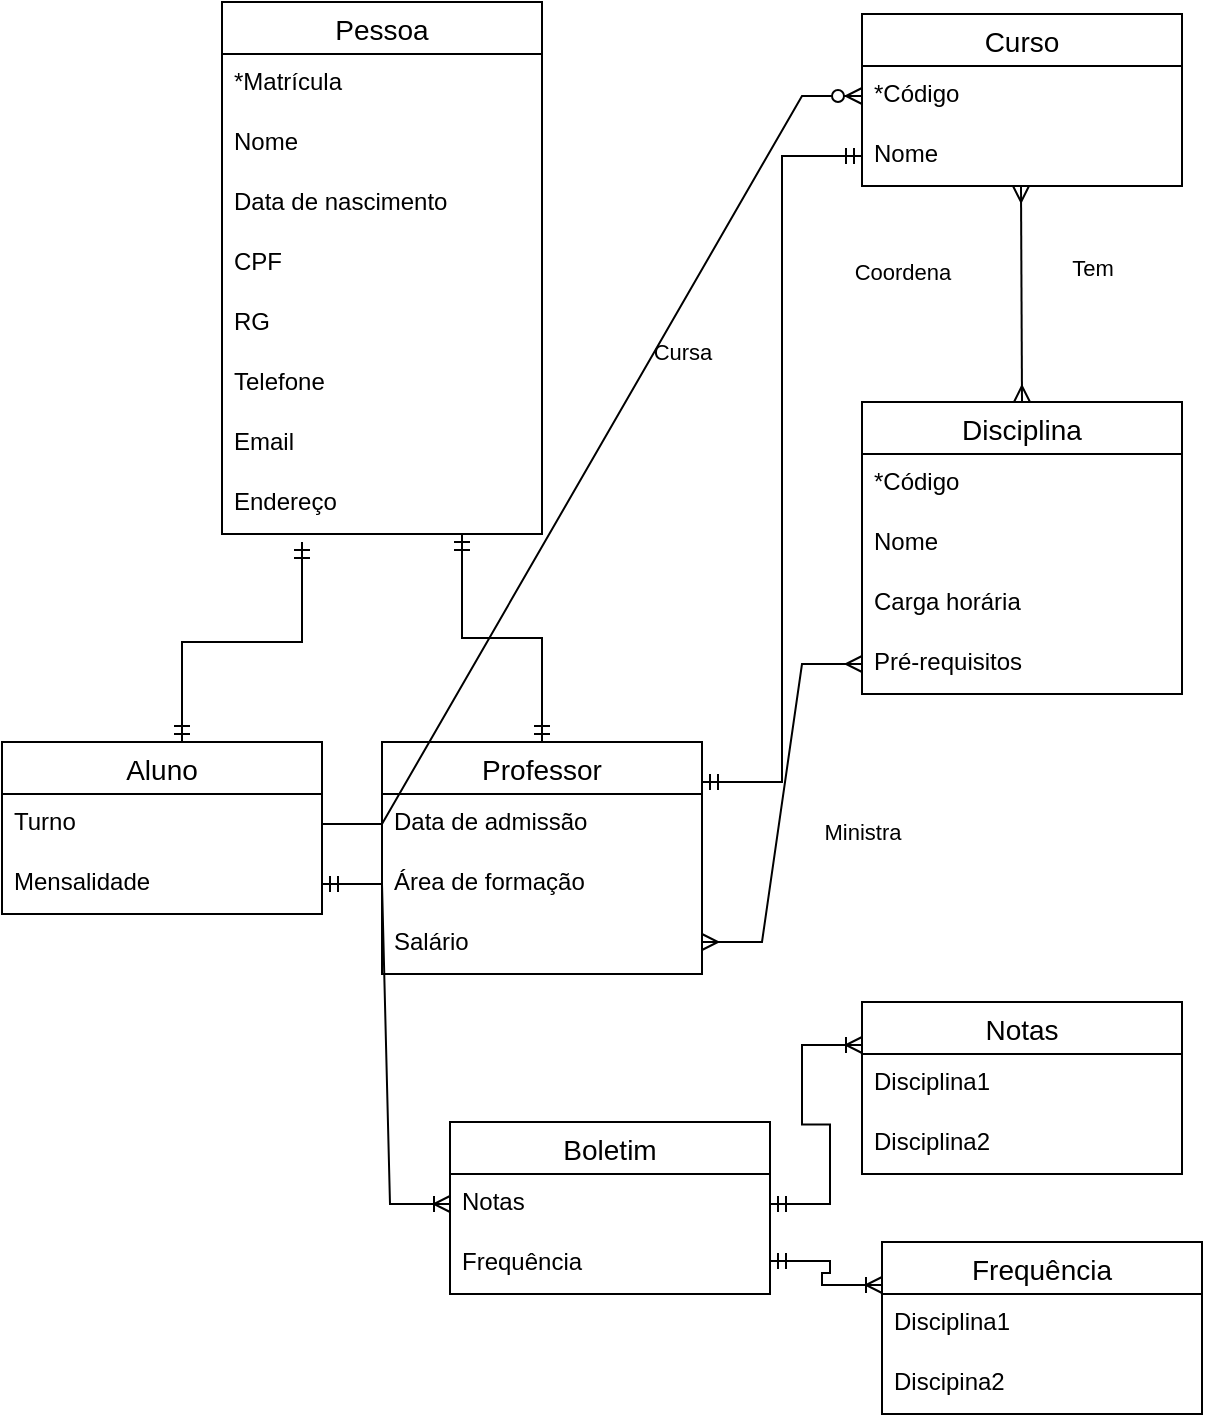 <mxfile version="20.5.3" type="github">
  <diagram id="k-5GSpIOhg20VD_HhHWK" name="Página-1">
    <mxGraphModel dx="708" dy="433" grid="1" gridSize="10" guides="1" tooltips="1" connect="1" arrows="1" fold="1" page="1" pageScale="1" pageWidth="827" pageHeight="1169" math="0" shadow="0">
      <root>
        <mxCell id="0" />
        <mxCell id="1" parent="0" />
        <mxCell id="0wJ1i4YOx7rMI4dwbwaJ-55" value="Pessoa" style="swimlane;fontStyle=0;childLayout=stackLayout;horizontal=1;startSize=26;horizontalStack=0;resizeParent=1;resizeParentMax=0;resizeLast=0;collapsible=1;marginBottom=0;align=center;fontSize=14;" parent="1" vertex="1">
          <mxGeometry x="300" y="360" width="160" height="266" as="geometry" />
        </mxCell>
        <mxCell id="0wJ1i4YOx7rMI4dwbwaJ-56" value="*Matrícula" style="text;strokeColor=none;fillColor=none;spacingLeft=4;spacingRight=4;overflow=hidden;rotatable=0;points=[[0,0.5],[1,0.5]];portConstraint=eastwest;fontSize=12;" parent="0wJ1i4YOx7rMI4dwbwaJ-55" vertex="1">
          <mxGeometry y="26" width="160" height="30" as="geometry" />
        </mxCell>
        <mxCell id="0wJ1i4YOx7rMI4dwbwaJ-64" value="Nome" style="text;strokeColor=none;fillColor=none;spacingLeft=4;spacingRight=4;overflow=hidden;rotatable=0;points=[[0,0.5],[1,0.5]];portConstraint=eastwest;fontSize=12;" parent="0wJ1i4YOx7rMI4dwbwaJ-55" vertex="1">
          <mxGeometry y="56" width="160" height="30" as="geometry" />
        </mxCell>
        <mxCell id="0wJ1i4YOx7rMI4dwbwaJ-65" value="Data de nascimento" style="text;strokeColor=none;fillColor=none;spacingLeft=4;spacingRight=4;overflow=hidden;rotatable=0;points=[[0,0.5],[1,0.5]];portConstraint=eastwest;fontSize=12;" parent="0wJ1i4YOx7rMI4dwbwaJ-55" vertex="1">
          <mxGeometry y="86" width="160" height="30" as="geometry" />
        </mxCell>
        <mxCell id="0wJ1i4YOx7rMI4dwbwaJ-57" value="CPF" style="text;strokeColor=none;fillColor=none;spacingLeft=4;spacingRight=4;overflow=hidden;rotatable=0;points=[[0,0.5],[1,0.5]];portConstraint=eastwest;fontSize=12;" parent="0wJ1i4YOx7rMI4dwbwaJ-55" vertex="1">
          <mxGeometry y="116" width="160" height="30" as="geometry" />
        </mxCell>
        <mxCell id="0wJ1i4YOx7rMI4dwbwaJ-60" value="RG" style="text;strokeColor=none;fillColor=none;spacingLeft=4;spacingRight=4;overflow=hidden;rotatable=0;points=[[0,0.5],[1,0.5]];portConstraint=eastwest;fontSize=12;" parent="0wJ1i4YOx7rMI4dwbwaJ-55" vertex="1">
          <mxGeometry y="146" width="160" height="30" as="geometry" />
        </mxCell>
        <mxCell id="0wJ1i4YOx7rMI4dwbwaJ-58" value="Telefone" style="text;strokeColor=none;fillColor=none;spacingLeft=4;spacingRight=4;overflow=hidden;rotatable=0;points=[[0,0.5],[1,0.5]];portConstraint=eastwest;fontSize=12;" parent="0wJ1i4YOx7rMI4dwbwaJ-55" vertex="1">
          <mxGeometry y="176" width="160" height="30" as="geometry" />
        </mxCell>
        <mxCell id="0wJ1i4YOx7rMI4dwbwaJ-61" value="Email" style="text;strokeColor=none;fillColor=none;spacingLeft=4;spacingRight=4;overflow=hidden;rotatable=0;points=[[0,0.5],[1,0.5]];portConstraint=eastwest;fontSize=12;" parent="0wJ1i4YOx7rMI4dwbwaJ-55" vertex="1">
          <mxGeometry y="206" width="160" height="30" as="geometry" />
        </mxCell>
        <mxCell id="0wJ1i4YOx7rMI4dwbwaJ-66" value="Endereço" style="text;strokeColor=none;fillColor=none;spacingLeft=4;spacingRight=4;overflow=hidden;rotatable=0;points=[[0,0.5],[1,0.5]];portConstraint=eastwest;fontSize=12;" parent="0wJ1i4YOx7rMI4dwbwaJ-55" vertex="1">
          <mxGeometry y="236" width="160" height="30" as="geometry" />
        </mxCell>
        <mxCell id="0wJ1i4YOx7rMI4dwbwaJ-67" value="Aluno" style="swimlane;fontStyle=0;childLayout=stackLayout;horizontal=1;startSize=26;horizontalStack=0;resizeParent=1;resizeParentMax=0;resizeLast=0;collapsible=1;marginBottom=0;align=center;fontSize=14;" parent="1" vertex="1">
          <mxGeometry x="190" y="730" width="160" height="86" as="geometry" />
        </mxCell>
        <mxCell id="0wJ1i4YOx7rMI4dwbwaJ-70" value="Turno" style="text;strokeColor=none;fillColor=none;spacingLeft=4;spacingRight=4;overflow=hidden;rotatable=0;points=[[0,0.5],[1,0.5]];portConstraint=eastwest;fontSize=12;" parent="0wJ1i4YOx7rMI4dwbwaJ-67" vertex="1">
          <mxGeometry y="26" width="160" height="30" as="geometry" />
        </mxCell>
        <mxCell id="0wJ1i4YOx7rMI4dwbwaJ-71" value="Mensalidade" style="text;strokeColor=none;fillColor=none;spacingLeft=4;spacingRight=4;overflow=hidden;rotatable=0;points=[[0,0.5],[1,0.5]];portConstraint=eastwest;fontSize=12;" parent="0wJ1i4YOx7rMI4dwbwaJ-67" vertex="1">
          <mxGeometry y="56" width="160" height="30" as="geometry" />
        </mxCell>
        <mxCell id="0wJ1i4YOx7rMI4dwbwaJ-72" value="Professor" style="swimlane;fontStyle=0;childLayout=stackLayout;horizontal=1;startSize=26;horizontalStack=0;resizeParent=1;resizeParentMax=0;resizeLast=0;collapsible=1;marginBottom=0;align=center;fontSize=14;" parent="1" vertex="1">
          <mxGeometry x="380" y="730" width="160" height="116" as="geometry" />
        </mxCell>
        <mxCell id="0wJ1i4YOx7rMI4dwbwaJ-73" value="Data de admissão" style="text;strokeColor=none;fillColor=none;spacingLeft=4;spacingRight=4;overflow=hidden;rotatable=0;points=[[0,0.5],[1,0.5]];portConstraint=eastwest;fontSize=12;" parent="0wJ1i4YOx7rMI4dwbwaJ-72" vertex="1">
          <mxGeometry y="26" width="160" height="30" as="geometry" />
        </mxCell>
        <mxCell id="0wJ1i4YOx7rMI4dwbwaJ-74" value="Área de formação" style="text;strokeColor=none;fillColor=none;spacingLeft=4;spacingRight=4;overflow=hidden;rotatable=0;points=[[0,0.5],[1,0.5]];portConstraint=eastwest;fontSize=12;" parent="0wJ1i4YOx7rMI4dwbwaJ-72" vertex="1">
          <mxGeometry y="56" width="160" height="30" as="geometry" />
        </mxCell>
        <mxCell id="0wJ1i4YOx7rMI4dwbwaJ-75" value="Salário" style="text;strokeColor=none;fillColor=none;spacingLeft=4;spacingRight=4;overflow=hidden;rotatable=0;points=[[0,0.5],[1,0.5]];portConstraint=eastwest;fontSize=12;" parent="0wJ1i4YOx7rMI4dwbwaJ-72" vertex="1">
          <mxGeometry y="86" width="160" height="30" as="geometry" />
        </mxCell>
        <mxCell id="0wJ1i4YOx7rMI4dwbwaJ-77" value="" style="edgeStyle=elbowEdgeStyle;fontSize=12;html=1;endArrow=ERmandOne;startArrow=ERmandOne;rounded=0;elbow=vertical;" parent="1" edge="1">
          <mxGeometry width="100" height="100" relative="1" as="geometry">
            <mxPoint x="280" y="730" as="sourcePoint" />
            <mxPoint x="340" y="630" as="targetPoint" />
          </mxGeometry>
        </mxCell>
        <mxCell id="0wJ1i4YOx7rMI4dwbwaJ-78" value="&amp;nbsp;" style="edgeLabel;html=1;align=center;verticalAlign=middle;resizable=0;points=[];fontSize=11;" parent="0wJ1i4YOx7rMI4dwbwaJ-77" vertex="1" connectable="0">
          <mxGeometry x="0.423" y="-4" relative="1" as="geometry">
            <mxPoint as="offset" />
          </mxGeometry>
        </mxCell>
        <mxCell id="0wJ1i4YOx7rMI4dwbwaJ-79" value="" style="edgeStyle=elbowEdgeStyle;fontSize=12;html=1;endArrow=ERmandOne;startArrow=ERmandOne;rounded=0;elbow=vertical;" parent="1" edge="1">
          <mxGeometry width="100" height="100" relative="1" as="geometry">
            <mxPoint x="420" y="626" as="sourcePoint" />
            <mxPoint x="460" y="730" as="targetPoint" />
          </mxGeometry>
        </mxCell>
        <mxCell id="0wJ1i4YOx7rMI4dwbwaJ-81" value="Curso" style="swimlane;fontStyle=0;childLayout=stackLayout;horizontal=1;startSize=26;horizontalStack=0;resizeParent=1;resizeParentMax=0;resizeLast=0;collapsible=1;marginBottom=0;align=center;fontSize=14;" parent="1" vertex="1">
          <mxGeometry x="620" y="366" width="160" height="86" as="geometry" />
        </mxCell>
        <mxCell id="0wJ1i4YOx7rMI4dwbwaJ-82" value="*Código" style="text;strokeColor=none;fillColor=none;spacingLeft=4;spacingRight=4;overflow=hidden;rotatable=0;points=[[0,0.5],[1,0.5]];portConstraint=eastwest;fontSize=12;" parent="0wJ1i4YOx7rMI4dwbwaJ-81" vertex="1">
          <mxGeometry y="26" width="160" height="30" as="geometry" />
        </mxCell>
        <mxCell id="0wJ1i4YOx7rMI4dwbwaJ-83" value="Nome" style="text;strokeColor=none;fillColor=none;spacingLeft=4;spacingRight=4;overflow=hidden;rotatable=0;points=[[0,0.5],[1,0.5]];portConstraint=eastwest;fontSize=12;" parent="0wJ1i4YOx7rMI4dwbwaJ-81" vertex="1">
          <mxGeometry y="56" width="160" height="30" as="geometry" />
        </mxCell>
        <mxCell id="0wJ1i4YOx7rMI4dwbwaJ-87" value="Cursa" style="text;html=1;align=center;verticalAlign=middle;resizable=0;points=[];autosize=1;strokeColor=none;fillColor=none;fontSize=11;" parent="1" vertex="1">
          <mxGeometry x="500" y="520" width="60" height="30" as="geometry" />
        </mxCell>
        <mxCell id="0wJ1i4YOx7rMI4dwbwaJ-88" value="Disciplina" style="swimlane;fontStyle=0;childLayout=stackLayout;horizontal=1;startSize=26;horizontalStack=0;resizeParent=1;resizeParentMax=0;resizeLast=0;collapsible=1;marginBottom=0;align=center;fontSize=14;" parent="1" vertex="1">
          <mxGeometry x="620" y="560" width="160" height="146" as="geometry" />
        </mxCell>
        <mxCell id="0wJ1i4YOx7rMI4dwbwaJ-89" value="*Código    " style="text;strokeColor=none;fillColor=none;spacingLeft=4;spacingRight=4;overflow=hidden;rotatable=0;points=[[0,0.5],[1,0.5]];portConstraint=eastwest;fontSize=12;" parent="0wJ1i4YOx7rMI4dwbwaJ-88" vertex="1">
          <mxGeometry y="26" width="160" height="30" as="geometry" />
        </mxCell>
        <mxCell id="0wJ1i4YOx7rMI4dwbwaJ-90" value="Nome" style="text;strokeColor=none;fillColor=none;spacingLeft=4;spacingRight=4;overflow=hidden;rotatable=0;points=[[0,0.5],[1,0.5]];portConstraint=eastwest;fontSize=12;" parent="0wJ1i4YOx7rMI4dwbwaJ-88" vertex="1">
          <mxGeometry y="56" width="160" height="30" as="geometry" />
        </mxCell>
        <mxCell id="0wJ1i4YOx7rMI4dwbwaJ-92" value="Carga horária" style="text;strokeColor=none;fillColor=none;spacingLeft=4;spacingRight=4;overflow=hidden;rotatable=0;points=[[0,0.5],[1,0.5]];portConstraint=eastwest;fontSize=12;" parent="0wJ1i4YOx7rMI4dwbwaJ-88" vertex="1">
          <mxGeometry y="86" width="160" height="30" as="geometry" />
        </mxCell>
        <mxCell id="0wJ1i4YOx7rMI4dwbwaJ-93" value="Pré-requisitos" style="text;strokeColor=none;fillColor=none;spacingLeft=4;spacingRight=4;overflow=hidden;rotatable=0;points=[[0,0.5],[1,0.5]];portConstraint=eastwest;fontSize=12;" parent="0wJ1i4YOx7rMI4dwbwaJ-88" vertex="1">
          <mxGeometry y="116" width="160" height="30" as="geometry" />
        </mxCell>
        <mxCell id="0wJ1i4YOx7rMI4dwbwaJ-96" value="Tem" style="text;html=1;align=center;verticalAlign=middle;resizable=0;points=[];autosize=1;strokeColor=none;fillColor=none;fontSize=11;" parent="1" vertex="1">
          <mxGeometry x="710" y="478" width="50" height="30" as="geometry" />
        </mxCell>
        <mxCell id="0wJ1i4YOx7rMI4dwbwaJ-97" value="" style="fontSize=12;html=1;endArrow=ERmany;startArrow=ERmany;rounded=0;elbow=vertical;exitX=0.5;exitY=0;exitDx=0;exitDy=0;" parent="1" source="0wJ1i4YOx7rMI4dwbwaJ-88" edge="1">
          <mxGeometry width="100" height="100" relative="1" as="geometry">
            <mxPoint x="699.5" y="552" as="sourcePoint" />
            <mxPoint x="699.5" y="452" as="targetPoint" />
          </mxGeometry>
        </mxCell>
        <mxCell id="0wJ1i4YOx7rMI4dwbwaJ-99" value="Ministra" style="text;html=1;align=center;verticalAlign=middle;resizable=0;points=[];autosize=1;strokeColor=none;fillColor=none;fontSize=11;" parent="1" vertex="1">
          <mxGeometry x="585" y="760" width="70" height="30" as="geometry" />
        </mxCell>
        <mxCell id="0wJ1i4YOx7rMI4dwbwaJ-100" value="" style="edgeStyle=entityRelationEdgeStyle;fontSize=12;html=1;endArrow=ERmany;startArrow=ERmany;rounded=0;entryX=0;entryY=0.5;entryDx=0;entryDy=0;" parent="1" target="0wJ1i4YOx7rMI4dwbwaJ-93" edge="1">
          <mxGeometry width="100" height="100" relative="1" as="geometry">
            <mxPoint x="540" y="830" as="sourcePoint" />
            <mxPoint x="640" y="730" as="targetPoint" />
          </mxGeometry>
        </mxCell>
        <mxCell id="0wJ1i4YOx7rMI4dwbwaJ-101" value="" style="edgeStyle=elbowEdgeStyle;fontSize=12;html=1;endArrow=ERmandOne;startArrow=ERmandOne;rounded=0;entryX=0;entryY=0.5;entryDx=0;entryDy=0;" parent="1" target="0wJ1i4YOx7rMI4dwbwaJ-83" edge="1">
          <mxGeometry width="100" height="100" relative="1" as="geometry">
            <mxPoint x="540" y="750" as="sourcePoint" />
            <mxPoint x="610" y="490" as="targetPoint" />
          </mxGeometry>
        </mxCell>
        <mxCell id="0wJ1i4YOx7rMI4dwbwaJ-102" value="Coordena" style="text;html=1;align=center;verticalAlign=middle;resizable=0;points=[];autosize=1;strokeColor=none;fillColor=none;fontSize=11;" parent="1" vertex="1">
          <mxGeometry x="600" y="480" width="80" height="30" as="geometry" />
        </mxCell>
        <mxCell id="ggOBfs-r_M9P6BL9pYzx-1" value="" style="edgeStyle=entityRelationEdgeStyle;fontSize=12;html=1;endArrow=ERzeroToMany;endFill=1;rounded=0;strokeColor=default;exitX=1;exitY=0.5;exitDx=0;exitDy=0;entryX=0;entryY=0.5;entryDx=0;entryDy=0;" edge="1" parent="1" source="0wJ1i4YOx7rMI4dwbwaJ-70" target="0wJ1i4YOx7rMI4dwbwaJ-82">
          <mxGeometry width="100" height="100" relative="1" as="geometry">
            <mxPoint x="170" y="650" as="sourcePoint" />
            <mxPoint x="270" y="550" as="targetPoint" />
          </mxGeometry>
        </mxCell>
        <mxCell id="ggOBfs-r_M9P6BL9pYzx-15" value="Boletim" style="swimlane;fontStyle=0;childLayout=stackLayout;horizontal=1;startSize=26;horizontalStack=0;resizeParent=1;resizeParentMax=0;resizeLast=0;collapsible=1;marginBottom=0;align=center;fontSize=14;fillColor=none;" vertex="1" parent="1">
          <mxGeometry x="414" y="920" width="160" height="86" as="geometry" />
        </mxCell>
        <mxCell id="ggOBfs-r_M9P6BL9pYzx-16" value="Notas" style="text;strokeColor=none;fillColor=none;spacingLeft=4;spacingRight=4;overflow=hidden;rotatable=0;points=[[0,0.5],[1,0.5]];portConstraint=eastwest;fontSize=12;" vertex="1" parent="ggOBfs-r_M9P6BL9pYzx-15">
          <mxGeometry y="26" width="160" height="30" as="geometry" />
        </mxCell>
        <mxCell id="ggOBfs-r_M9P6BL9pYzx-18" value="Frequência" style="text;strokeColor=none;fillColor=none;spacingLeft=4;spacingRight=4;overflow=hidden;rotatable=0;points=[[0,0.5],[1,0.5]];portConstraint=eastwest;fontSize=12;" vertex="1" parent="ggOBfs-r_M9P6BL9pYzx-15">
          <mxGeometry y="56" width="160" height="30" as="geometry" />
        </mxCell>
        <mxCell id="ggOBfs-r_M9P6BL9pYzx-21" value="" style="edgeStyle=entityRelationEdgeStyle;fontSize=12;html=1;endArrow=ERoneToMany;startArrow=ERmandOne;rounded=0;strokeColor=default;entryX=0;entryY=0.5;entryDx=0;entryDy=0;exitX=1;exitY=0.5;exitDx=0;exitDy=0;" edge="1" parent="1" source="0wJ1i4YOx7rMI4dwbwaJ-71" target="ggOBfs-r_M9P6BL9pYzx-16">
          <mxGeometry width="100" height="100" relative="1" as="geometry">
            <mxPoint x="250" y="1000" as="sourcePoint" />
            <mxPoint x="350" y="900" as="targetPoint" />
          </mxGeometry>
        </mxCell>
        <mxCell id="ggOBfs-r_M9P6BL9pYzx-22" value="Frequência" style="swimlane;fontStyle=0;childLayout=stackLayout;horizontal=1;startSize=26;horizontalStack=0;resizeParent=1;resizeParentMax=0;resizeLast=0;collapsible=1;marginBottom=0;align=center;fontSize=14;fillColor=none;" vertex="1" parent="1">
          <mxGeometry x="630" y="980" width="160" height="86" as="geometry" />
        </mxCell>
        <mxCell id="ggOBfs-r_M9P6BL9pYzx-23" value="Disciplina1" style="text;strokeColor=none;fillColor=none;spacingLeft=4;spacingRight=4;overflow=hidden;rotatable=0;points=[[0,0.5],[1,0.5]];portConstraint=eastwest;fontSize=12;" vertex="1" parent="ggOBfs-r_M9P6BL9pYzx-22">
          <mxGeometry y="26" width="160" height="30" as="geometry" />
        </mxCell>
        <mxCell id="ggOBfs-r_M9P6BL9pYzx-24" value="Discipina2" style="text;strokeColor=none;fillColor=none;spacingLeft=4;spacingRight=4;overflow=hidden;rotatable=0;points=[[0,0.5],[1,0.5]];portConstraint=eastwest;fontSize=12;" vertex="1" parent="ggOBfs-r_M9P6BL9pYzx-22">
          <mxGeometry y="56" width="160" height="30" as="geometry" />
        </mxCell>
        <mxCell id="ggOBfs-r_M9P6BL9pYzx-25" value="Notas" style="swimlane;fontStyle=0;childLayout=stackLayout;horizontal=1;startSize=26;horizontalStack=0;resizeParent=1;resizeParentMax=0;resizeLast=0;collapsible=1;marginBottom=0;align=center;fontSize=14;fillColor=none;" vertex="1" parent="1">
          <mxGeometry x="620" y="860" width="160" height="86" as="geometry" />
        </mxCell>
        <mxCell id="ggOBfs-r_M9P6BL9pYzx-26" value="Disciplina1" style="text;strokeColor=none;fillColor=none;spacingLeft=4;spacingRight=4;overflow=hidden;rotatable=0;points=[[0,0.5],[1,0.5]];portConstraint=eastwest;fontSize=12;" vertex="1" parent="ggOBfs-r_M9P6BL9pYzx-25">
          <mxGeometry y="26" width="160" height="30" as="geometry" />
        </mxCell>
        <mxCell id="ggOBfs-r_M9P6BL9pYzx-27" value="Disciplina2" style="text;strokeColor=none;fillColor=none;spacingLeft=4;spacingRight=4;overflow=hidden;rotatable=0;points=[[0,0.5],[1,0.5]];portConstraint=eastwest;fontSize=12;" vertex="1" parent="ggOBfs-r_M9P6BL9pYzx-25">
          <mxGeometry y="56" width="160" height="30" as="geometry" />
        </mxCell>
        <mxCell id="ggOBfs-r_M9P6BL9pYzx-29" value="" style="edgeStyle=entityRelationEdgeStyle;fontSize=12;html=1;endArrow=ERoneToMany;startArrow=ERmandOne;rounded=0;strokeColor=default;entryX=0;entryY=0.25;entryDx=0;entryDy=0;exitX=1;exitY=0.5;exitDx=0;exitDy=0;" edge="1" parent="1" source="ggOBfs-r_M9P6BL9pYzx-16" target="ggOBfs-r_M9P6BL9pYzx-25">
          <mxGeometry width="100" height="100" relative="1" as="geometry">
            <mxPoint x="570" y="970" as="sourcePoint" />
            <mxPoint x="670" y="870" as="targetPoint" />
          </mxGeometry>
        </mxCell>
        <mxCell id="ggOBfs-r_M9P6BL9pYzx-30" value="" style="edgeStyle=entityRelationEdgeStyle;fontSize=12;html=1;endArrow=ERoneToMany;startArrow=ERmandOne;rounded=0;strokeColor=default;entryX=0;entryY=0.25;entryDx=0;entryDy=0;exitX=1;exitY=0.5;exitDx=0;exitDy=0;" edge="1" parent="1" target="ggOBfs-r_M9P6BL9pYzx-22">
          <mxGeometry width="100" height="100" relative="1" as="geometry">
            <mxPoint x="574" y="989.5" as="sourcePoint" />
            <mxPoint x="620" y="910" as="targetPoint" />
          </mxGeometry>
        </mxCell>
      </root>
    </mxGraphModel>
  </diagram>
</mxfile>
